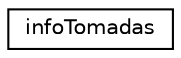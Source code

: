 digraph "Graphical Class Hierarchy"
{
  edge [fontname="Helvetica",fontsize="10",labelfontname="Helvetica",labelfontsize="10"];
  node [fontname="Helvetica",fontsize="10",shape=record];
  rankdir="LR";
  Node1 [label="infoTomadas",height=0.2,width=0.4,color="black", fillcolor="white", style="filled",URL="$structinfo_tomadas.html"];
}
